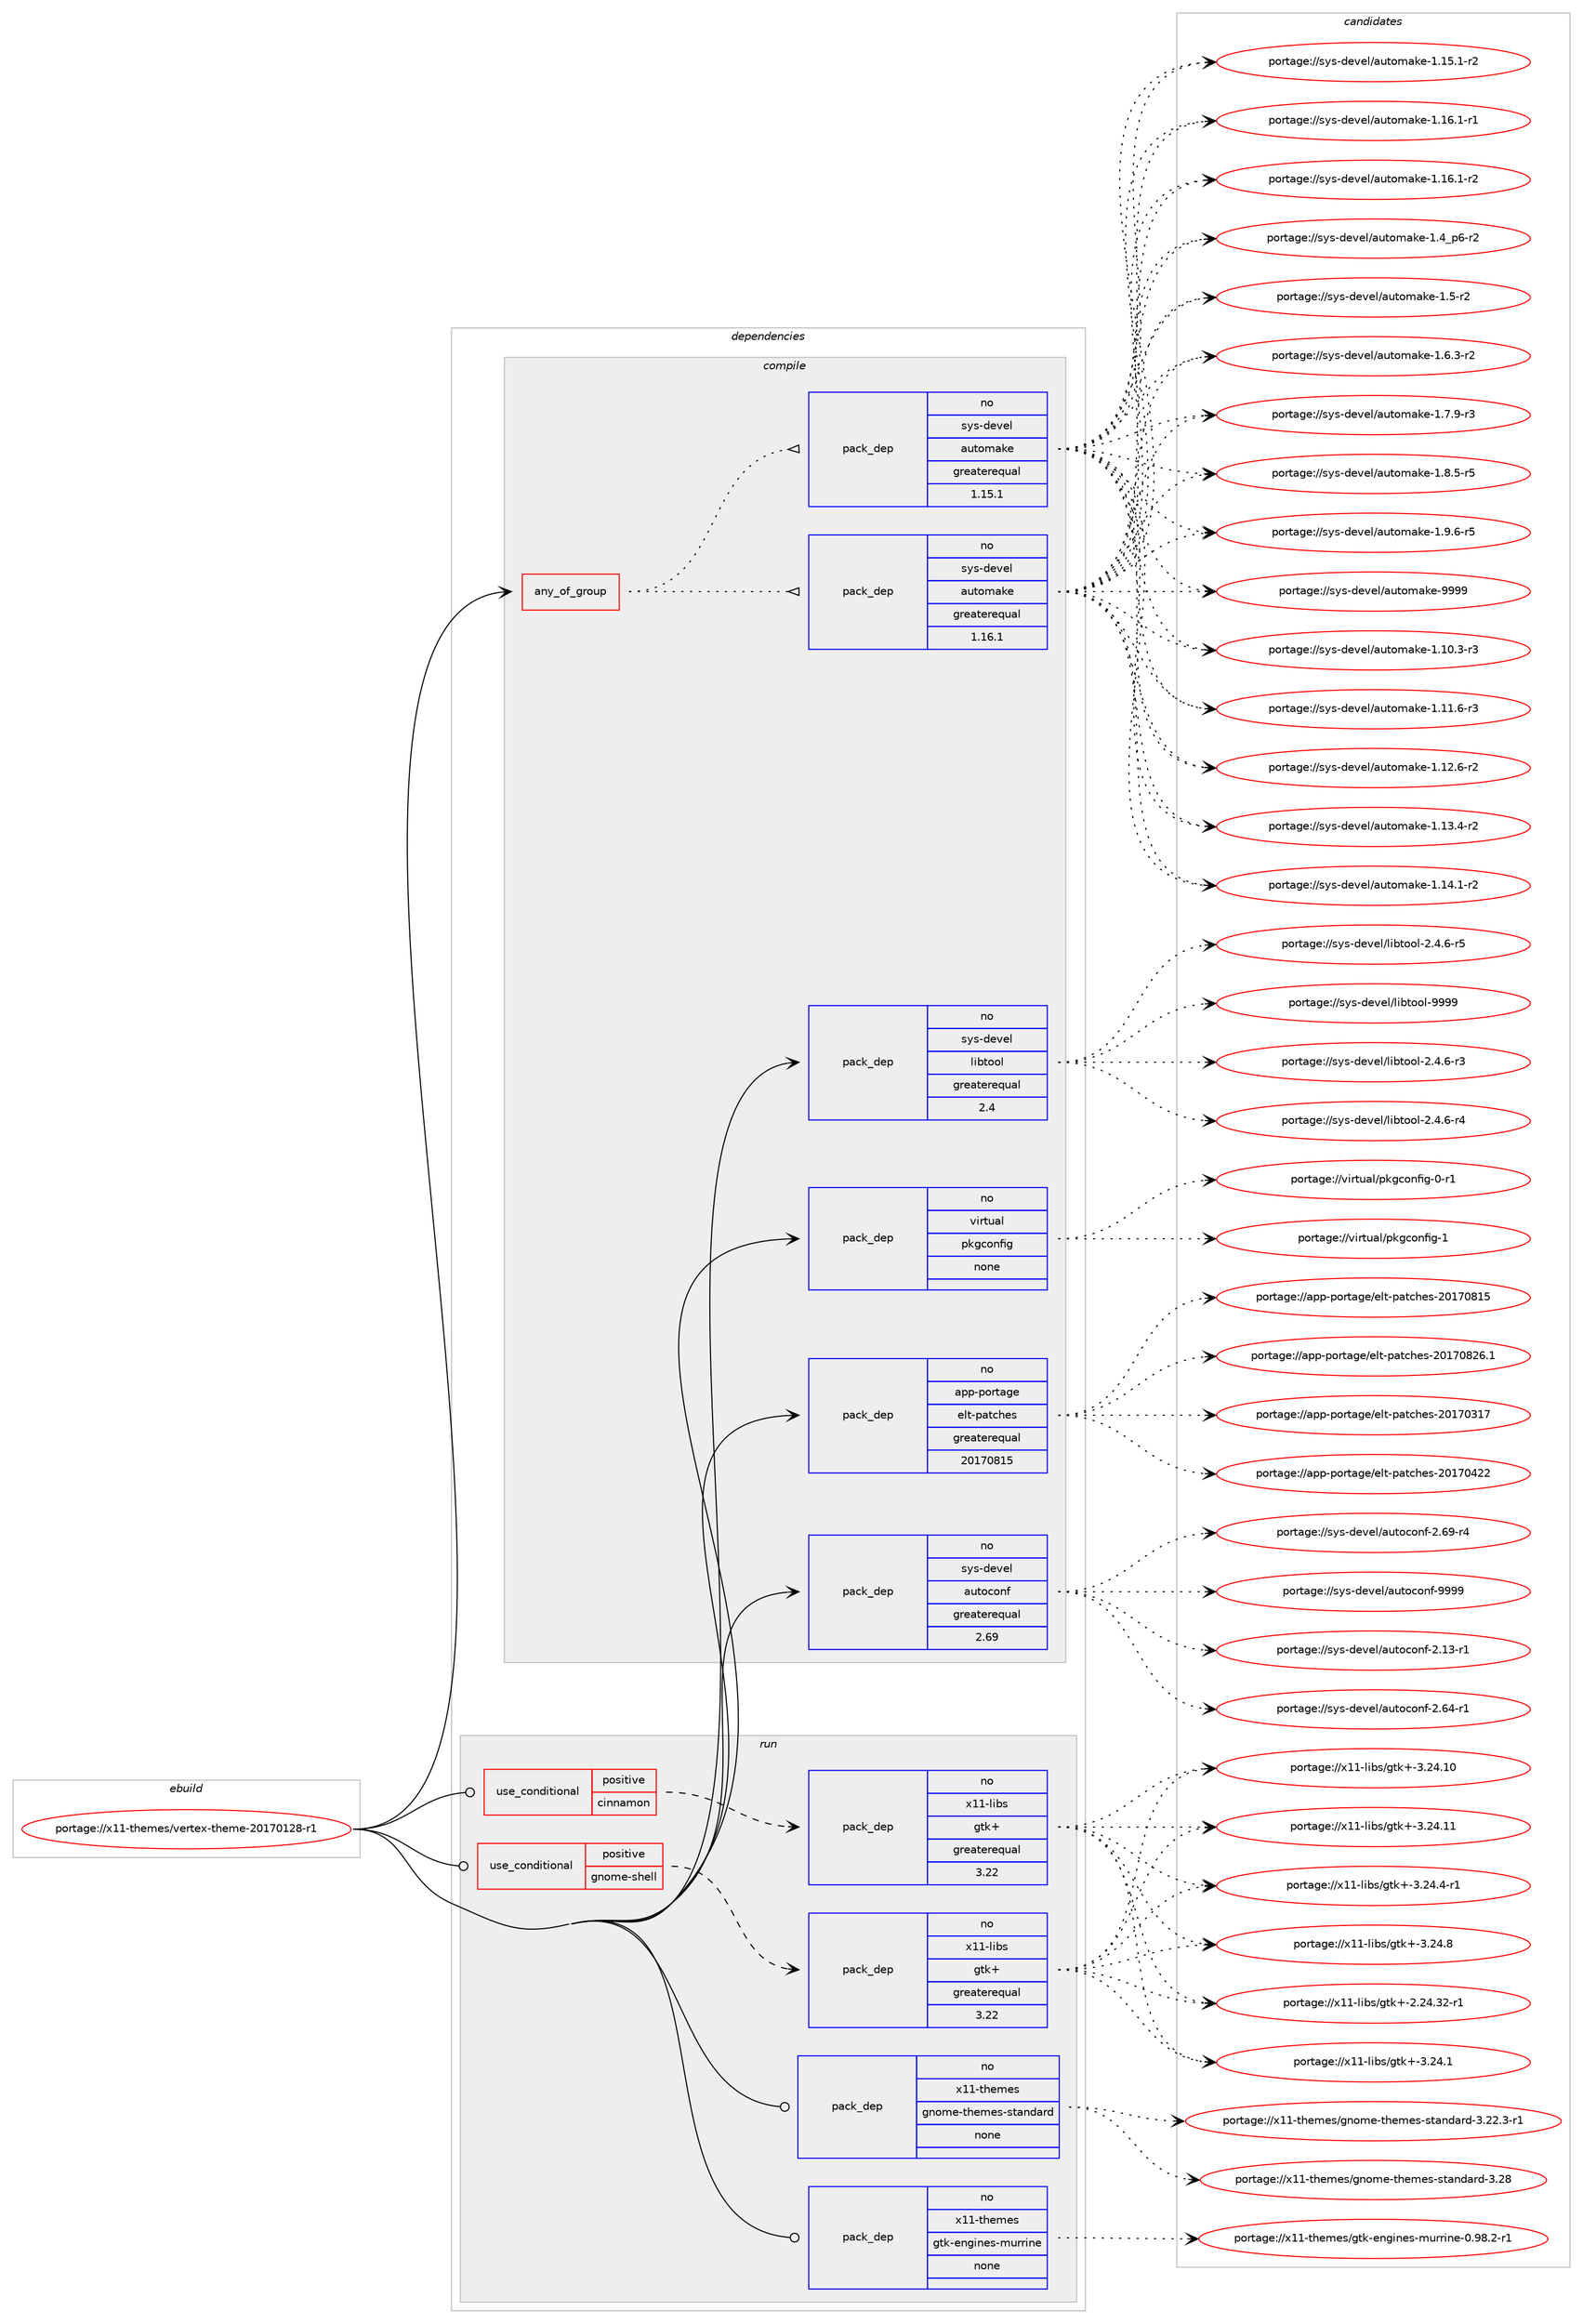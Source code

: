 digraph prolog {

# *************
# Graph options
# *************

newrank=true;
concentrate=true;
compound=true;
graph [rankdir=LR,fontname=Helvetica,fontsize=10,ranksep=1.5];#, ranksep=2.5, nodesep=0.2];
edge  [arrowhead=vee];
node  [fontname=Helvetica,fontsize=10];

# **********
# The ebuild
# **********

subgraph cluster_leftcol {
color=gray;
rank=same;
label=<<i>ebuild</i>>;
id [label="portage://x11-themes/vertex-theme-20170128-r1", color=red, width=4, href="../x11-themes/vertex-theme-20170128-r1.svg"];
}

# ****************
# The dependencies
# ****************

subgraph cluster_midcol {
color=gray;
label=<<i>dependencies</i>>;
subgraph cluster_compile {
fillcolor="#eeeeee";
style=filled;
label=<<i>compile</i>>;
subgraph any8020 {
dependency458617 [label=<<TABLE BORDER="0" CELLBORDER="1" CELLSPACING="0" CELLPADDING="4"><TR><TD CELLPADDING="10">any_of_group</TD></TR></TABLE>>, shape=none, color=red];subgraph pack341272 {
dependency458618 [label=<<TABLE BORDER="0" CELLBORDER="1" CELLSPACING="0" CELLPADDING="4" WIDTH="220"><TR><TD ROWSPAN="6" CELLPADDING="30">pack_dep</TD></TR><TR><TD WIDTH="110">no</TD></TR><TR><TD>sys-devel</TD></TR><TR><TD>automake</TD></TR><TR><TD>greaterequal</TD></TR><TR><TD>1.16.1</TD></TR></TABLE>>, shape=none, color=blue];
}
dependency458617:e -> dependency458618:w [weight=20,style="dotted",arrowhead="oinv"];
subgraph pack341273 {
dependency458619 [label=<<TABLE BORDER="0" CELLBORDER="1" CELLSPACING="0" CELLPADDING="4" WIDTH="220"><TR><TD ROWSPAN="6" CELLPADDING="30">pack_dep</TD></TR><TR><TD WIDTH="110">no</TD></TR><TR><TD>sys-devel</TD></TR><TR><TD>automake</TD></TR><TR><TD>greaterequal</TD></TR><TR><TD>1.15.1</TD></TR></TABLE>>, shape=none, color=blue];
}
dependency458617:e -> dependency458619:w [weight=20,style="dotted",arrowhead="oinv"];
}
id:e -> dependency458617:w [weight=20,style="solid",arrowhead="vee"];
subgraph pack341274 {
dependency458620 [label=<<TABLE BORDER="0" CELLBORDER="1" CELLSPACING="0" CELLPADDING="4" WIDTH="220"><TR><TD ROWSPAN="6" CELLPADDING="30">pack_dep</TD></TR><TR><TD WIDTH="110">no</TD></TR><TR><TD>app-portage</TD></TR><TR><TD>elt-patches</TD></TR><TR><TD>greaterequal</TD></TR><TR><TD>20170815</TD></TR></TABLE>>, shape=none, color=blue];
}
id:e -> dependency458620:w [weight=20,style="solid",arrowhead="vee"];
subgraph pack341275 {
dependency458621 [label=<<TABLE BORDER="0" CELLBORDER="1" CELLSPACING="0" CELLPADDING="4" WIDTH="220"><TR><TD ROWSPAN="6" CELLPADDING="30">pack_dep</TD></TR><TR><TD WIDTH="110">no</TD></TR><TR><TD>sys-devel</TD></TR><TR><TD>autoconf</TD></TR><TR><TD>greaterequal</TD></TR><TR><TD>2.69</TD></TR></TABLE>>, shape=none, color=blue];
}
id:e -> dependency458621:w [weight=20,style="solid",arrowhead="vee"];
subgraph pack341276 {
dependency458622 [label=<<TABLE BORDER="0" CELLBORDER="1" CELLSPACING="0" CELLPADDING="4" WIDTH="220"><TR><TD ROWSPAN="6" CELLPADDING="30">pack_dep</TD></TR><TR><TD WIDTH="110">no</TD></TR><TR><TD>sys-devel</TD></TR><TR><TD>libtool</TD></TR><TR><TD>greaterequal</TD></TR><TR><TD>2.4</TD></TR></TABLE>>, shape=none, color=blue];
}
id:e -> dependency458622:w [weight=20,style="solid",arrowhead="vee"];
subgraph pack341277 {
dependency458623 [label=<<TABLE BORDER="0" CELLBORDER="1" CELLSPACING="0" CELLPADDING="4" WIDTH="220"><TR><TD ROWSPAN="6" CELLPADDING="30">pack_dep</TD></TR><TR><TD WIDTH="110">no</TD></TR><TR><TD>virtual</TD></TR><TR><TD>pkgconfig</TD></TR><TR><TD>none</TD></TR><TR><TD></TD></TR></TABLE>>, shape=none, color=blue];
}
id:e -> dependency458623:w [weight=20,style="solid",arrowhead="vee"];
}
subgraph cluster_compileandrun {
fillcolor="#eeeeee";
style=filled;
label=<<i>compile and run</i>>;
}
subgraph cluster_run {
fillcolor="#eeeeee";
style=filled;
label=<<i>run</i>>;
subgraph cond109027 {
dependency458624 [label=<<TABLE BORDER="0" CELLBORDER="1" CELLSPACING="0" CELLPADDING="4"><TR><TD ROWSPAN="3" CELLPADDING="10">use_conditional</TD></TR><TR><TD>positive</TD></TR><TR><TD>cinnamon</TD></TR></TABLE>>, shape=none, color=red];
subgraph pack341278 {
dependency458625 [label=<<TABLE BORDER="0" CELLBORDER="1" CELLSPACING="0" CELLPADDING="4" WIDTH="220"><TR><TD ROWSPAN="6" CELLPADDING="30">pack_dep</TD></TR><TR><TD WIDTH="110">no</TD></TR><TR><TD>x11-libs</TD></TR><TR><TD>gtk+</TD></TR><TR><TD>greaterequal</TD></TR><TR><TD>3.22</TD></TR></TABLE>>, shape=none, color=blue];
}
dependency458624:e -> dependency458625:w [weight=20,style="dashed",arrowhead="vee"];
}
id:e -> dependency458624:w [weight=20,style="solid",arrowhead="odot"];
subgraph cond109028 {
dependency458626 [label=<<TABLE BORDER="0" CELLBORDER="1" CELLSPACING="0" CELLPADDING="4"><TR><TD ROWSPAN="3" CELLPADDING="10">use_conditional</TD></TR><TR><TD>positive</TD></TR><TR><TD>gnome-shell</TD></TR></TABLE>>, shape=none, color=red];
subgraph pack341279 {
dependency458627 [label=<<TABLE BORDER="0" CELLBORDER="1" CELLSPACING="0" CELLPADDING="4" WIDTH="220"><TR><TD ROWSPAN="6" CELLPADDING="30">pack_dep</TD></TR><TR><TD WIDTH="110">no</TD></TR><TR><TD>x11-libs</TD></TR><TR><TD>gtk+</TD></TR><TR><TD>greaterequal</TD></TR><TR><TD>3.22</TD></TR></TABLE>>, shape=none, color=blue];
}
dependency458626:e -> dependency458627:w [weight=20,style="dashed",arrowhead="vee"];
}
id:e -> dependency458626:w [weight=20,style="solid",arrowhead="odot"];
subgraph pack341280 {
dependency458628 [label=<<TABLE BORDER="0" CELLBORDER="1" CELLSPACING="0" CELLPADDING="4" WIDTH="220"><TR><TD ROWSPAN="6" CELLPADDING="30">pack_dep</TD></TR><TR><TD WIDTH="110">no</TD></TR><TR><TD>x11-themes</TD></TR><TR><TD>gnome-themes-standard</TD></TR><TR><TD>none</TD></TR><TR><TD></TD></TR></TABLE>>, shape=none, color=blue];
}
id:e -> dependency458628:w [weight=20,style="solid",arrowhead="odot"];
subgraph pack341281 {
dependency458629 [label=<<TABLE BORDER="0" CELLBORDER="1" CELLSPACING="0" CELLPADDING="4" WIDTH="220"><TR><TD ROWSPAN="6" CELLPADDING="30">pack_dep</TD></TR><TR><TD WIDTH="110">no</TD></TR><TR><TD>x11-themes</TD></TR><TR><TD>gtk-engines-murrine</TD></TR><TR><TD>none</TD></TR><TR><TD></TD></TR></TABLE>>, shape=none, color=blue];
}
id:e -> dependency458629:w [weight=20,style="solid",arrowhead="odot"];
}
}

# **************
# The candidates
# **************

subgraph cluster_choices {
rank=same;
color=gray;
label=<<i>candidates</i>>;

subgraph choice341272 {
color=black;
nodesep=1;
choiceportage11512111545100101118101108479711711611110997107101454946494846514511451 [label="portage://sys-devel/automake-1.10.3-r3", color=red, width=4,href="../sys-devel/automake-1.10.3-r3.svg"];
choiceportage11512111545100101118101108479711711611110997107101454946494946544511451 [label="portage://sys-devel/automake-1.11.6-r3", color=red, width=4,href="../sys-devel/automake-1.11.6-r3.svg"];
choiceportage11512111545100101118101108479711711611110997107101454946495046544511450 [label="portage://sys-devel/automake-1.12.6-r2", color=red, width=4,href="../sys-devel/automake-1.12.6-r2.svg"];
choiceportage11512111545100101118101108479711711611110997107101454946495146524511450 [label="portage://sys-devel/automake-1.13.4-r2", color=red, width=4,href="../sys-devel/automake-1.13.4-r2.svg"];
choiceportage11512111545100101118101108479711711611110997107101454946495246494511450 [label="portage://sys-devel/automake-1.14.1-r2", color=red, width=4,href="../sys-devel/automake-1.14.1-r2.svg"];
choiceportage11512111545100101118101108479711711611110997107101454946495346494511450 [label="portage://sys-devel/automake-1.15.1-r2", color=red, width=4,href="../sys-devel/automake-1.15.1-r2.svg"];
choiceportage11512111545100101118101108479711711611110997107101454946495446494511449 [label="portage://sys-devel/automake-1.16.1-r1", color=red, width=4,href="../sys-devel/automake-1.16.1-r1.svg"];
choiceportage11512111545100101118101108479711711611110997107101454946495446494511450 [label="portage://sys-devel/automake-1.16.1-r2", color=red, width=4,href="../sys-devel/automake-1.16.1-r2.svg"];
choiceportage115121115451001011181011084797117116111109971071014549465295112544511450 [label="portage://sys-devel/automake-1.4_p6-r2", color=red, width=4,href="../sys-devel/automake-1.4_p6-r2.svg"];
choiceportage11512111545100101118101108479711711611110997107101454946534511450 [label="portage://sys-devel/automake-1.5-r2", color=red, width=4,href="../sys-devel/automake-1.5-r2.svg"];
choiceportage115121115451001011181011084797117116111109971071014549465446514511450 [label="portage://sys-devel/automake-1.6.3-r2", color=red, width=4,href="../sys-devel/automake-1.6.3-r2.svg"];
choiceportage115121115451001011181011084797117116111109971071014549465546574511451 [label="portage://sys-devel/automake-1.7.9-r3", color=red, width=4,href="../sys-devel/automake-1.7.9-r3.svg"];
choiceportage115121115451001011181011084797117116111109971071014549465646534511453 [label="portage://sys-devel/automake-1.8.5-r5", color=red, width=4,href="../sys-devel/automake-1.8.5-r5.svg"];
choiceportage115121115451001011181011084797117116111109971071014549465746544511453 [label="portage://sys-devel/automake-1.9.6-r5", color=red, width=4,href="../sys-devel/automake-1.9.6-r5.svg"];
choiceportage115121115451001011181011084797117116111109971071014557575757 [label="portage://sys-devel/automake-9999", color=red, width=4,href="../sys-devel/automake-9999.svg"];
dependency458618:e -> choiceportage11512111545100101118101108479711711611110997107101454946494846514511451:w [style=dotted,weight="100"];
dependency458618:e -> choiceportage11512111545100101118101108479711711611110997107101454946494946544511451:w [style=dotted,weight="100"];
dependency458618:e -> choiceportage11512111545100101118101108479711711611110997107101454946495046544511450:w [style=dotted,weight="100"];
dependency458618:e -> choiceportage11512111545100101118101108479711711611110997107101454946495146524511450:w [style=dotted,weight="100"];
dependency458618:e -> choiceportage11512111545100101118101108479711711611110997107101454946495246494511450:w [style=dotted,weight="100"];
dependency458618:e -> choiceportage11512111545100101118101108479711711611110997107101454946495346494511450:w [style=dotted,weight="100"];
dependency458618:e -> choiceportage11512111545100101118101108479711711611110997107101454946495446494511449:w [style=dotted,weight="100"];
dependency458618:e -> choiceportage11512111545100101118101108479711711611110997107101454946495446494511450:w [style=dotted,weight="100"];
dependency458618:e -> choiceportage115121115451001011181011084797117116111109971071014549465295112544511450:w [style=dotted,weight="100"];
dependency458618:e -> choiceportage11512111545100101118101108479711711611110997107101454946534511450:w [style=dotted,weight="100"];
dependency458618:e -> choiceportage115121115451001011181011084797117116111109971071014549465446514511450:w [style=dotted,weight="100"];
dependency458618:e -> choiceportage115121115451001011181011084797117116111109971071014549465546574511451:w [style=dotted,weight="100"];
dependency458618:e -> choiceportage115121115451001011181011084797117116111109971071014549465646534511453:w [style=dotted,weight="100"];
dependency458618:e -> choiceportage115121115451001011181011084797117116111109971071014549465746544511453:w [style=dotted,weight="100"];
dependency458618:e -> choiceportage115121115451001011181011084797117116111109971071014557575757:w [style=dotted,weight="100"];
}
subgraph choice341273 {
color=black;
nodesep=1;
choiceportage11512111545100101118101108479711711611110997107101454946494846514511451 [label="portage://sys-devel/automake-1.10.3-r3", color=red, width=4,href="../sys-devel/automake-1.10.3-r3.svg"];
choiceportage11512111545100101118101108479711711611110997107101454946494946544511451 [label="portage://sys-devel/automake-1.11.6-r3", color=red, width=4,href="../sys-devel/automake-1.11.6-r3.svg"];
choiceportage11512111545100101118101108479711711611110997107101454946495046544511450 [label="portage://sys-devel/automake-1.12.6-r2", color=red, width=4,href="../sys-devel/automake-1.12.6-r2.svg"];
choiceportage11512111545100101118101108479711711611110997107101454946495146524511450 [label="portage://sys-devel/automake-1.13.4-r2", color=red, width=4,href="../sys-devel/automake-1.13.4-r2.svg"];
choiceportage11512111545100101118101108479711711611110997107101454946495246494511450 [label="portage://sys-devel/automake-1.14.1-r2", color=red, width=4,href="../sys-devel/automake-1.14.1-r2.svg"];
choiceportage11512111545100101118101108479711711611110997107101454946495346494511450 [label="portage://sys-devel/automake-1.15.1-r2", color=red, width=4,href="../sys-devel/automake-1.15.1-r2.svg"];
choiceportage11512111545100101118101108479711711611110997107101454946495446494511449 [label="portage://sys-devel/automake-1.16.1-r1", color=red, width=4,href="../sys-devel/automake-1.16.1-r1.svg"];
choiceportage11512111545100101118101108479711711611110997107101454946495446494511450 [label="portage://sys-devel/automake-1.16.1-r2", color=red, width=4,href="../sys-devel/automake-1.16.1-r2.svg"];
choiceportage115121115451001011181011084797117116111109971071014549465295112544511450 [label="portage://sys-devel/automake-1.4_p6-r2", color=red, width=4,href="../sys-devel/automake-1.4_p6-r2.svg"];
choiceportage11512111545100101118101108479711711611110997107101454946534511450 [label="portage://sys-devel/automake-1.5-r2", color=red, width=4,href="../sys-devel/automake-1.5-r2.svg"];
choiceportage115121115451001011181011084797117116111109971071014549465446514511450 [label="portage://sys-devel/automake-1.6.3-r2", color=red, width=4,href="../sys-devel/automake-1.6.3-r2.svg"];
choiceportage115121115451001011181011084797117116111109971071014549465546574511451 [label="portage://sys-devel/automake-1.7.9-r3", color=red, width=4,href="../sys-devel/automake-1.7.9-r3.svg"];
choiceportage115121115451001011181011084797117116111109971071014549465646534511453 [label="portage://sys-devel/automake-1.8.5-r5", color=red, width=4,href="../sys-devel/automake-1.8.5-r5.svg"];
choiceportage115121115451001011181011084797117116111109971071014549465746544511453 [label="portage://sys-devel/automake-1.9.6-r5", color=red, width=4,href="../sys-devel/automake-1.9.6-r5.svg"];
choiceportage115121115451001011181011084797117116111109971071014557575757 [label="portage://sys-devel/automake-9999", color=red, width=4,href="../sys-devel/automake-9999.svg"];
dependency458619:e -> choiceportage11512111545100101118101108479711711611110997107101454946494846514511451:w [style=dotted,weight="100"];
dependency458619:e -> choiceportage11512111545100101118101108479711711611110997107101454946494946544511451:w [style=dotted,weight="100"];
dependency458619:e -> choiceportage11512111545100101118101108479711711611110997107101454946495046544511450:w [style=dotted,weight="100"];
dependency458619:e -> choiceportage11512111545100101118101108479711711611110997107101454946495146524511450:w [style=dotted,weight="100"];
dependency458619:e -> choiceportage11512111545100101118101108479711711611110997107101454946495246494511450:w [style=dotted,weight="100"];
dependency458619:e -> choiceportage11512111545100101118101108479711711611110997107101454946495346494511450:w [style=dotted,weight="100"];
dependency458619:e -> choiceportage11512111545100101118101108479711711611110997107101454946495446494511449:w [style=dotted,weight="100"];
dependency458619:e -> choiceportage11512111545100101118101108479711711611110997107101454946495446494511450:w [style=dotted,weight="100"];
dependency458619:e -> choiceportage115121115451001011181011084797117116111109971071014549465295112544511450:w [style=dotted,weight="100"];
dependency458619:e -> choiceportage11512111545100101118101108479711711611110997107101454946534511450:w [style=dotted,weight="100"];
dependency458619:e -> choiceportage115121115451001011181011084797117116111109971071014549465446514511450:w [style=dotted,weight="100"];
dependency458619:e -> choiceportage115121115451001011181011084797117116111109971071014549465546574511451:w [style=dotted,weight="100"];
dependency458619:e -> choiceportage115121115451001011181011084797117116111109971071014549465646534511453:w [style=dotted,weight="100"];
dependency458619:e -> choiceportage115121115451001011181011084797117116111109971071014549465746544511453:w [style=dotted,weight="100"];
dependency458619:e -> choiceportage115121115451001011181011084797117116111109971071014557575757:w [style=dotted,weight="100"];
}
subgraph choice341274 {
color=black;
nodesep=1;
choiceportage97112112451121111141169710310147101108116451129711699104101115455048495548514955 [label="portage://app-portage/elt-patches-20170317", color=red, width=4,href="../app-portage/elt-patches-20170317.svg"];
choiceportage97112112451121111141169710310147101108116451129711699104101115455048495548525050 [label="portage://app-portage/elt-patches-20170422", color=red, width=4,href="../app-portage/elt-patches-20170422.svg"];
choiceportage97112112451121111141169710310147101108116451129711699104101115455048495548564953 [label="portage://app-portage/elt-patches-20170815", color=red, width=4,href="../app-portage/elt-patches-20170815.svg"];
choiceportage971121124511211111411697103101471011081164511297116991041011154550484955485650544649 [label="portage://app-portage/elt-patches-20170826.1", color=red, width=4,href="../app-portage/elt-patches-20170826.1.svg"];
dependency458620:e -> choiceportage97112112451121111141169710310147101108116451129711699104101115455048495548514955:w [style=dotted,weight="100"];
dependency458620:e -> choiceportage97112112451121111141169710310147101108116451129711699104101115455048495548525050:w [style=dotted,weight="100"];
dependency458620:e -> choiceportage97112112451121111141169710310147101108116451129711699104101115455048495548564953:w [style=dotted,weight="100"];
dependency458620:e -> choiceportage971121124511211111411697103101471011081164511297116991041011154550484955485650544649:w [style=dotted,weight="100"];
}
subgraph choice341275 {
color=black;
nodesep=1;
choiceportage1151211154510010111810110847971171161119911111010245504649514511449 [label="portage://sys-devel/autoconf-2.13-r1", color=red, width=4,href="../sys-devel/autoconf-2.13-r1.svg"];
choiceportage1151211154510010111810110847971171161119911111010245504654524511449 [label="portage://sys-devel/autoconf-2.64-r1", color=red, width=4,href="../sys-devel/autoconf-2.64-r1.svg"];
choiceportage1151211154510010111810110847971171161119911111010245504654574511452 [label="portage://sys-devel/autoconf-2.69-r4", color=red, width=4,href="../sys-devel/autoconf-2.69-r4.svg"];
choiceportage115121115451001011181011084797117116111991111101024557575757 [label="portage://sys-devel/autoconf-9999", color=red, width=4,href="../sys-devel/autoconf-9999.svg"];
dependency458621:e -> choiceportage1151211154510010111810110847971171161119911111010245504649514511449:w [style=dotted,weight="100"];
dependency458621:e -> choiceportage1151211154510010111810110847971171161119911111010245504654524511449:w [style=dotted,weight="100"];
dependency458621:e -> choiceportage1151211154510010111810110847971171161119911111010245504654574511452:w [style=dotted,weight="100"];
dependency458621:e -> choiceportage115121115451001011181011084797117116111991111101024557575757:w [style=dotted,weight="100"];
}
subgraph choice341276 {
color=black;
nodesep=1;
choiceportage1151211154510010111810110847108105981161111111084550465246544511451 [label="portage://sys-devel/libtool-2.4.6-r3", color=red, width=4,href="../sys-devel/libtool-2.4.6-r3.svg"];
choiceportage1151211154510010111810110847108105981161111111084550465246544511452 [label="portage://sys-devel/libtool-2.4.6-r4", color=red, width=4,href="../sys-devel/libtool-2.4.6-r4.svg"];
choiceportage1151211154510010111810110847108105981161111111084550465246544511453 [label="portage://sys-devel/libtool-2.4.6-r5", color=red, width=4,href="../sys-devel/libtool-2.4.6-r5.svg"];
choiceportage1151211154510010111810110847108105981161111111084557575757 [label="portage://sys-devel/libtool-9999", color=red, width=4,href="../sys-devel/libtool-9999.svg"];
dependency458622:e -> choiceportage1151211154510010111810110847108105981161111111084550465246544511451:w [style=dotted,weight="100"];
dependency458622:e -> choiceportage1151211154510010111810110847108105981161111111084550465246544511452:w [style=dotted,weight="100"];
dependency458622:e -> choiceportage1151211154510010111810110847108105981161111111084550465246544511453:w [style=dotted,weight="100"];
dependency458622:e -> choiceportage1151211154510010111810110847108105981161111111084557575757:w [style=dotted,weight="100"];
}
subgraph choice341277 {
color=black;
nodesep=1;
choiceportage11810511411611797108471121071039911111010210510345484511449 [label="portage://virtual/pkgconfig-0-r1", color=red, width=4,href="../virtual/pkgconfig-0-r1.svg"];
choiceportage1181051141161179710847112107103991111101021051034549 [label="portage://virtual/pkgconfig-1", color=red, width=4,href="../virtual/pkgconfig-1.svg"];
dependency458623:e -> choiceportage11810511411611797108471121071039911111010210510345484511449:w [style=dotted,weight="100"];
dependency458623:e -> choiceportage1181051141161179710847112107103991111101021051034549:w [style=dotted,weight="100"];
}
subgraph choice341278 {
color=black;
nodesep=1;
choiceportage12049494510810598115471031161074345504650524651504511449 [label="portage://x11-libs/gtk+-2.24.32-r1", color=red, width=4,href="../x11-libs/gtk+-2.24.32-r1.svg"];
choiceportage12049494510810598115471031161074345514650524649 [label="portage://x11-libs/gtk+-3.24.1", color=red, width=4,href="../x11-libs/gtk+-3.24.1.svg"];
choiceportage1204949451081059811547103116107434551465052464948 [label="portage://x11-libs/gtk+-3.24.10", color=red, width=4,href="../x11-libs/gtk+-3.24.10.svg"];
choiceportage1204949451081059811547103116107434551465052464949 [label="portage://x11-libs/gtk+-3.24.11", color=red, width=4,href="../x11-libs/gtk+-3.24.11.svg"];
choiceportage120494945108105981154710311610743455146505246524511449 [label="portage://x11-libs/gtk+-3.24.4-r1", color=red, width=4,href="../x11-libs/gtk+-3.24.4-r1.svg"];
choiceportage12049494510810598115471031161074345514650524656 [label="portage://x11-libs/gtk+-3.24.8", color=red, width=4,href="../x11-libs/gtk+-3.24.8.svg"];
dependency458625:e -> choiceportage12049494510810598115471031161074345504650524651504511449:w [style=dotted,weight="100"];
dependency458625:e -> choiceportage12049494510810598115471031161074345514650524649:w [style=dotted,weight="100"];
dependency458625:e -> choiceportage1204949451081059811547103116107434551465052464948:w [style=dotted,weight="100"];
dependency458625:e -> choiceportage1204949451081059811547103116107434551465052464949:w [style=dotted,weight="100"];
dependency458625:e -> choiceportage120494945108105981154710311610743455146505246524511449:w [style=dotted,weight="100"];
dependency458625:e -> choiceportage12049494510810598115471031161074345514650524656:w [style=dotted,weight="100"];
}
subgraph choice341279 {
color=black;
nodesep=1;
choiceportage12049494510810598115471031161074345504650524651504511449 [label="portage://x11-libs/gtk+-2.24.32-r1", color=red, width=4,href="../x11-libs/gtk+-2.24.32-r1.svg"];
choiceportage12049494510810598115471031161074345514650524649 [label="portage://x11-libs/gtk+-3.24.1", color=red, width=4,href="../x11-libs/gtk+-3.24.1.svg"];
choiceportage1204949451081059811547103116107434551465052464948 [label="portage://x11-libs/gtk+-3.24.10", color=red, width=4,href="../x11-libs/gtk+-3.24.10.svg"];
choiceportage1204949451081059811547103116107434551465052464949 [label="portage://x11-libs/gtk+-3.24.11", color=red, width=4,href="../x11-libs/gtk+-3.24.11.svg"];
choiceportage120494945108105981154710311610743455146505246524511449 [label="portage://x11-libs/gtk+-3.24.4-r1", color=red, width=4,href="../x11-libs/gtk+-3.24.4-r1.svg"];
choiceportage12049494510810598115471031161074345514650524656 [label="portage://x11-libs/gtk+-3.24.8", color=red, width=4,href="../x11-libs/gtk+-3.24.8.svg"];
dependency458627:e -> choiceportage12049494510810598115471031161074345504650524651504511449:w [style=dotted,weight="100"];
dependency458627:e -> choiceportage12049494510810598115471031161074345514650524649:w [style=dotted,weight="100"];
dependency458627:e -> choiceportage1204949451081059811547103116107434551465052464948:w [style=dotted,weight="100"];
dependency458627:e -> choiceportage1204949451081059811547103116107434551465052464949:w [style=dotted,weight="100"];
dependency458627:e -> choiceportage120494945108105981154710311610743455146505246524511449:w [style=dotted,weight="100"];
dependency458627:e -> choiceportage12049494510810598115471031161074345514650524656:w [style=dotted,weight="100"];
}
subgraph choice341280 {
color=black;
nodesep=1;
choiceportage1204949451161041011091011154710311011110910145116104101109101115451151169711010097114100455146505046514511449 [label="portage://x11-themes/gnome-themes-standard-3.22.3-r1", color=red, width=4,href="../x11-themes/gnome-themes-standard-3.22.3-r1.svg"];
choiceportage12049494511610410110910111547103110111109101451161041011091011154511511697110100971141004551465056 [label="portage://x11-themes/gnome-themes-standard-3.28", color=red, width=4,href="../x11-themes/gnome-themes-standard-3.28.svg"];
dependency458628:e -> choiceportage1204949451161041011091011154710311011110910145116104101109101115451151169711010097114100455146505046514511449:w [style=dotted,weight="100"];
dependency458628:e -> choiceportage12049494511610410110910111547103110111109101451161041011091011154511511697110100971141004551465056:w [style=dotted,weight="100"];
}
subgraph choice341281 {
color=black;
nodesep=1;
choiceportage120494945116104101109101115471031161074510111010310511010111545109117114114105110101454846575646504511449 [label="portage://x11-themes/gtk-engines-murrine-0.98.2-r1", color=red, width=4,href="../x11-themes/gtk-engines-murrine-0.98.2-r1.svg"];
dependency458629:e -> choiceportage120494945116104101109101115471031161074510111010310511010111545109117114114105110101454846575646504511449:w [style=dotted,weight="100"];
}
}

}
